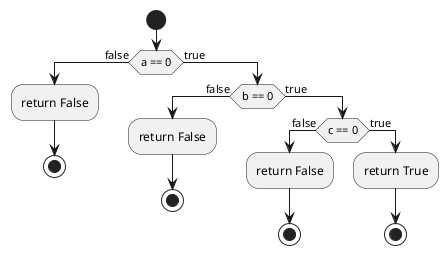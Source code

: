 @startuml

start
if (a == 0) then (false)
  :return False;
  stop
else (true)
  if (b == 0) then (false)
    :return False;
    stop
  else (true)
    if (c == 0) then (false)
      :return False;
      stop
    else (true)
      :return True;
      stop
    endif
  endif
endif


@enduml

